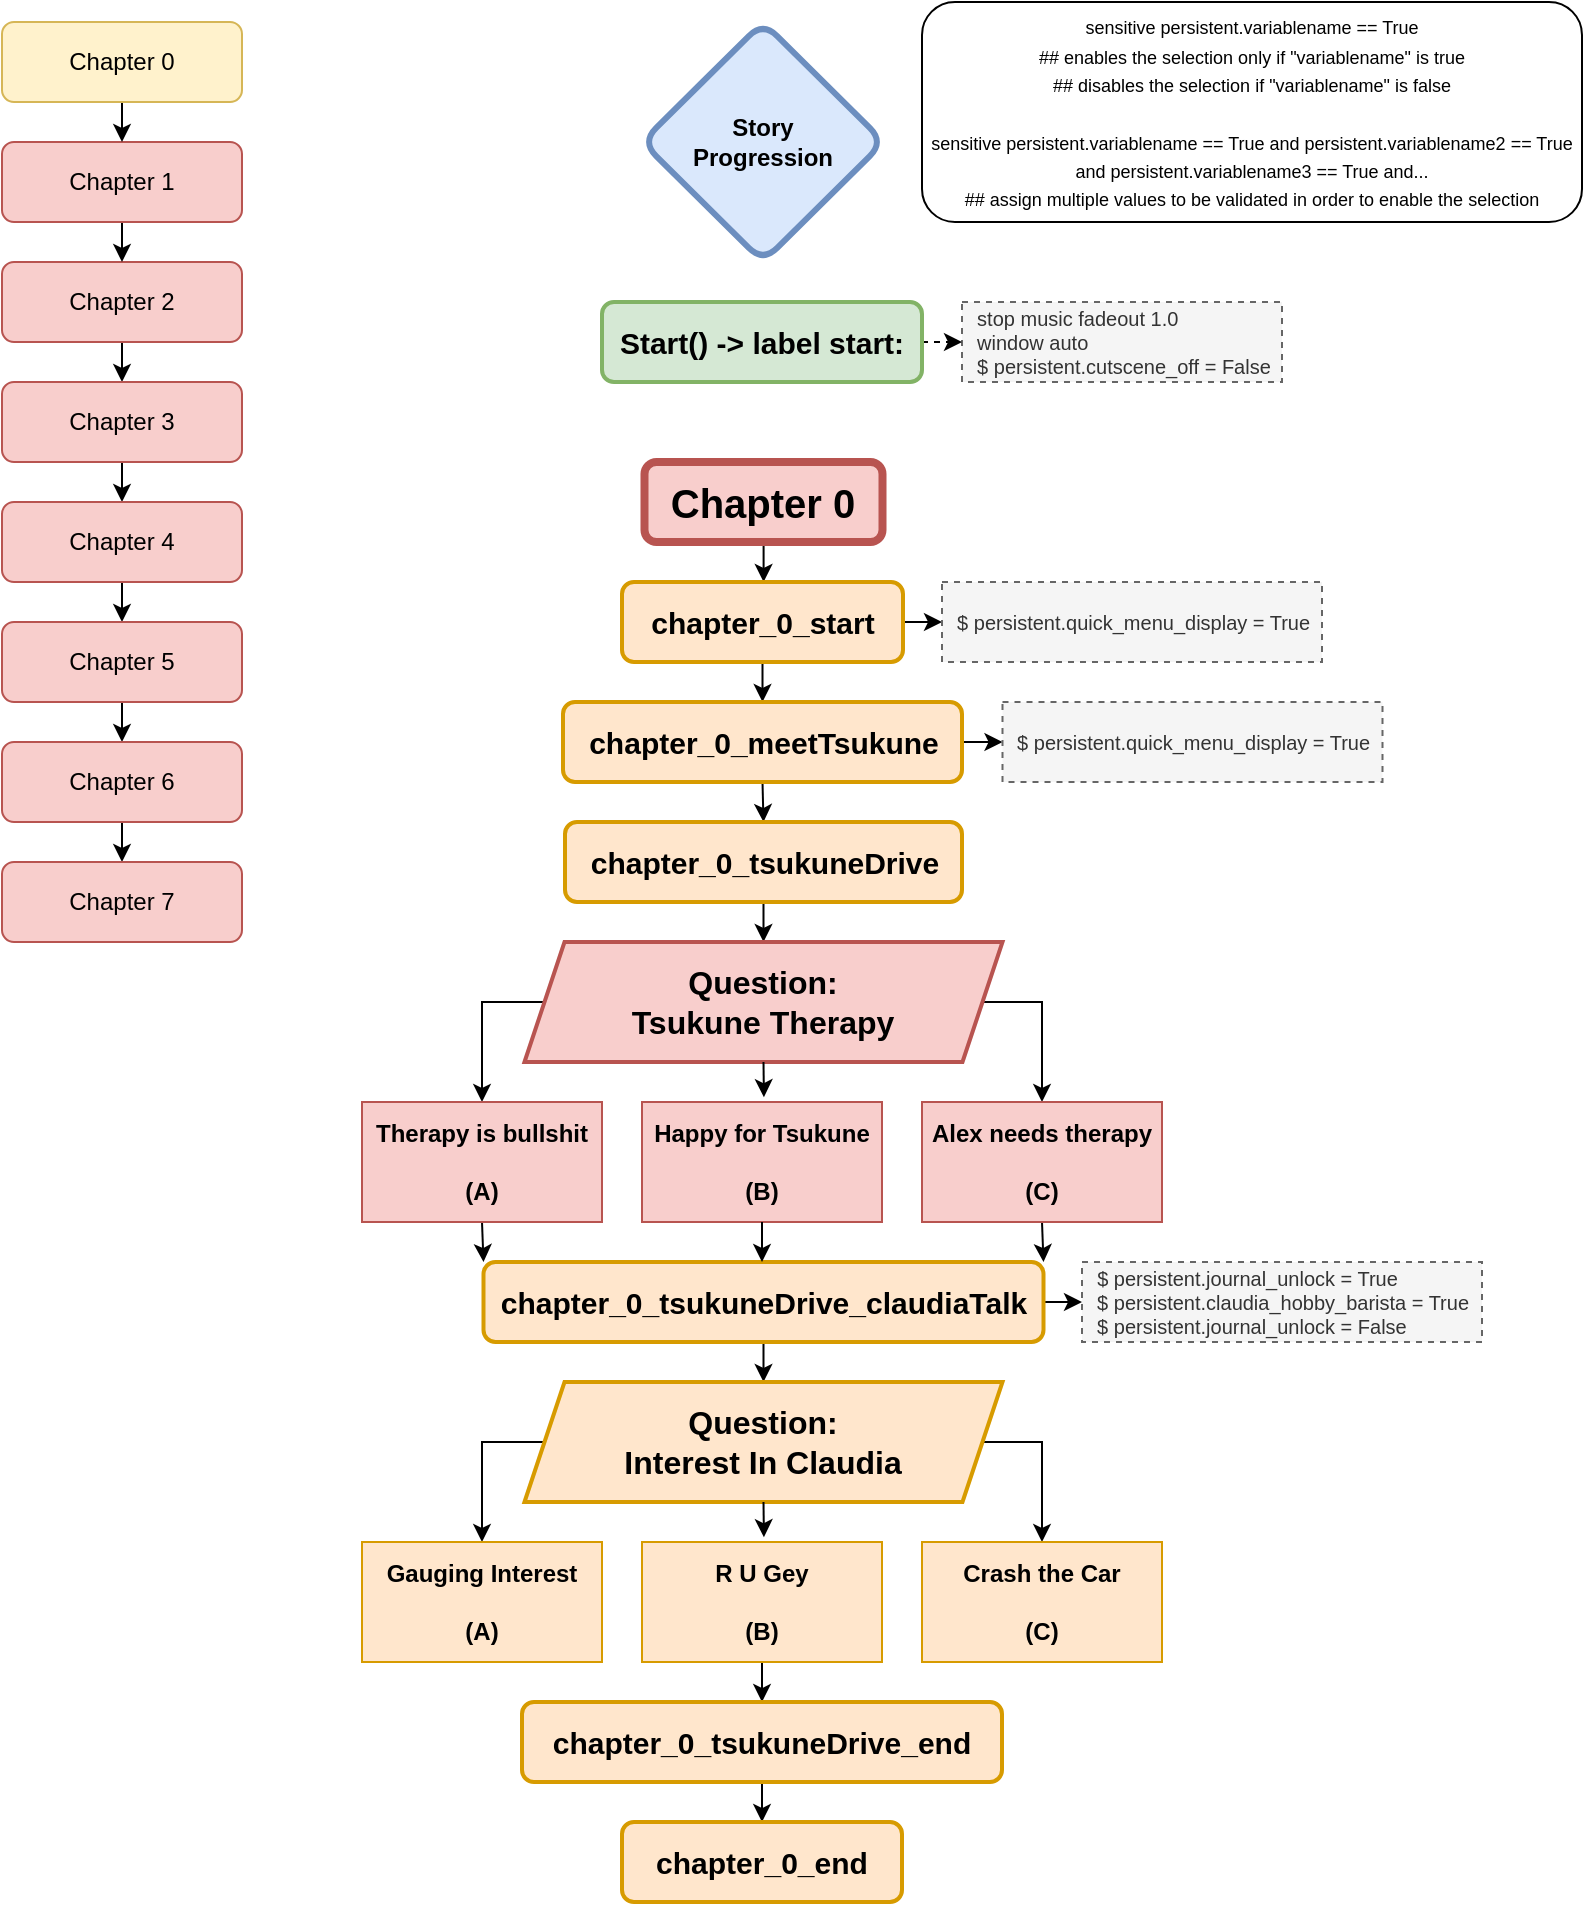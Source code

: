 <mxfile version="26.2.15" pages="2">
  <diagram id="C5RBs43oDa-KdzZeNtuy" name="Story Progression">
    <mxGraphModel dx="258" dy="558" grid="1" gridSize="10" guides="1" tooltips="1" connect="1" arrows="1" fold="1" page="1" pageScale="1" pageWidth="827" pageHeight="1169" math="0" shadow="0">
      <root>
        <mxCell id="WIyWlLk6GJQsqaUBKTNV-0" />
        <mxCell id="WIyWlLk6GJQsqaUBKTNV-1" parent="WIyWlLk6GJQsqaUBKTNV-0" />
        <mxCell id="a7C4wrWiQvOayHZ97LBC-3" value="&lt;div&gt;&lt;span style=&quot;font-size: 9px; background-color: transparent; color: light-dark(rgb(0, 0, 0), rgb(255, 255, 255));&quot;&gt;sensitive persistent.variablename == True&lt;/span&gt;&lt;/div&gt;&lt;div&gt;&lt;font style=&quot;font-size: 9px;&quot;&gt;## enables the selection only if &quot;variablename&quot; is true&lt;br&gt;## disables the selection if &quot;variablename&quot; is false&lt;br&gt;&lt;br&gt;sensitive persistent.variablename == True and persistent.variablename2 == True and persistent.variablename3 == True and...&lt;br&gt;## assign multiple values to be validated in order to enable the selection&lt;/font&gt;&lt;/div&gt;" style="rounded=1;whiteSpace=wrap;html=1;" parent="WIyWlLk6GJQsqaUBKTNV-1" vertex="1">
          <mxGeometry x="480" y="10" width="330" height="110" as="geometry" />
        </mxCell>
        <mxCell id="t5PwKfoNj4lcewj998Gc-20" style="edgeStyle=orthogonalEdgeStyle;rounded=0;orthogonalLoop=1;jettySize=auto;html=1;exitX=0.5;exitY=1;exitDx=0;exitDy=0;entryX=0.5;entryY=0;entryDx=0;entryDy=0;" parent="WIyWlLk6GJQsqaUBKTNV-1" source="t5PwKfoNj4lcewj998Gc-21" target="t5PwKfoNj4lcewj998Gc-28" edge="1">
          <mxGeometry relative="1" as="geometry" />
        </mxCell>
        <mxCell id="t5PwKfoNj4lcewj998Gc-21" value="Chapter 2" style="rounded=1;whiteSpace=wrap;html=1;fontSize=12;glass=0;strokeWidth=1;shadow=0;fillColor=#f8cecc;strokeColor=#b85450;" parent="WIyWlLk6GJQsqaUBKTNV-1" vertex="1">
          <mxGeometry x="20" y="140" width="120" height="40" as="geometry" />
        </mxCell>
        <mxCell id="t5PwKfoNj4lcewj998Gc-22" style="edgeStyle=orthogonalEdgeStyle;rounded=0;orthogonalLoop=1;jettySize=auto;html=1;exitX=0.5;exitY=1;exitDx=0;exitDy=0;entryX=0.5;entryY=0;entryDx=0;entryDy=0;" parent="WIyWlLk6GJQsqaUBKTNV-1" source="t5PwKfoNj4lcewj998Gc-23" target="t5PwKfoNj4lcewj998Gc-21" edge="1">
          <mxGeometry relative="1" as="geometry" />
        </mxCell>
        <mxCell id="t5PwKfoNj4lcewj998Gc-23" value="Chapter 1" style="rounded=1;whiteSpace=wrap;html=1;fontSize=12;glass=0;strokeWidth=1;shadow=0;fillColor=#f8cecc;strokeColor=#b85450;" parent="WIyWlLk6GJQsqaUBKTNV-1" vertex="1">
          <mxGeometry x="20" y="80" width="120" height="40" as="geometry" />
        </mxCell>
        <mxCell id="t5PwKfoNj4lcewj998Gc-24" style="edgeStyle=orthogonalEdgeStyle;rounded=0;orthogonalLoop=1;jettySize=auto;html=1;exitX=0.5;exitY=1;exitDx=0;exitDy=0;entryX=0.5;entryY=0;entryDx=0;entryDy=0;" parent="WIyWlLk6GJQsqaUBKTNV-1" source="t5PwKfoNj4lcewj998Gc-25" target="t5PwKfoNj4lcewj998Gc-23" edge="1">
          <mxGeometry relative="1" as="geometry" />
        </mxCell>
        <mxCell id="t5PwKfoNj4lcewj998Gc-25" value="Chapter 0" style="rounded=1;whiteSpace=wrap;html=1;fontSize=12;glass=0;strokeWidth=1;shadow=0;fillColor=#fff2cc;strokeColor=#d6b656;" parent="WIyWlLk6GJQsqaUBKTNV-1" vertex="1">
          <mxGeometry x="20" y="20" width="120" height="40" as="geometry" />
        </mxCell>
        <mxCell id="t5PwKfoNj4lcewj998Gc-26" value="Story&lt;div&gt;&lt;div&gt;&lt;span style=&quot;background-color: transparent; color: light-dark(rgb(0, 0, 0), rgb(255, 255, 255));&quot;&gt;Progression&lt;/span&gt;&lt;/div&gt;&lt;/div&gt;" style="rhombus;whiteSpace=wrap;html=1;fillColor=#dae8fc;strokeColor=#6c8ebf;perimeterSpacing=10;shadow=0;rounded=1;strokeWidth=3;fontStyle=1" parent="WIyWlLk6GJQsqaUBKTNV-1" vertex="1">
          <mxGeometry x="340" y="20" width="121" height="120" as="geometry" />
        </mxCell>
        <mxCell id="t5PwKfoNj4lcewj998Gc-27" style="edgeStyle=orthogonalEdgeStyle;rounded=0;orthogonalLoop=1;jettySize=auto;html=1;exitX=0.5;exitY=1;exitDx=0;exitDy=0;entryX=0.5;entryY=0;entryDx=0;entryDy=0;" parent="WIyWlLk6GJQsqaUBKTNV-1" source="t5PwKfoNj4lcewj998Gc-28" target="t5PwKfoNj4lcewj998Gc-30" edge="1">
          <mxGeometry relative="1" as="geometry" />
        </mxCell>
        <mxCell id="t5PwKfoNj4lcewj998Gc-28" value="Chapter 3" style="rounded=1;whiteSpace=wrap;html=1;fontSize=12;glass=0;strokeWidth=1;shadow=0;fillColor=#f8cecc;strokeColor=#b85450;" parent="WIyWlLk6GJQsqaUBKTNV-1" vertex="1">
          <mxGeometry x="20" y="200" width="120" height="40" as="geometry" />
        </mxCell>
        <mxCell id="t5PwKfoNj4lcewj998Gc-29" style="edgeStyle=orthogonalEdgeStyle;rounded=0;orthogonalLoop=1;jettySize=auto;html=1;exitX=0.5;exitY=1;exitDx=0;exitDy=0;entryX=0.5;entryY=0;entryDx=0;entryDy=0;" parent="WIyWlLk6GJQsqaUBKTNV-1" source="t5PwKfoNj4lcewj998Gc-30" target="t5PwKfoNj4lcewj998Gc-32" edge="1">
          <mxGeometry relative="1" as="geometry" />
        </mxCell>
        <mxCell id="t5PwKfoNj4lcewj998Gc-30" value="Chapter 4" style="rounded=1;whiteSpace=wrap;html=1;fontSize=12;glass=0;strokeWidth=1;shadow=0;fillColor=#f8cecc;strokeColor=#b85450;" parent="WIyWlLk6GJQsqaUBKTNV-1" vertex="1">
          <mxGeometry x="20" y="260" width="120" height="40" as="geometry" />
        </mxCell>
        <mxCell id="t5PwKfoNj4lcewj998Gc-31" style="edgeStyle=orthogonalEdgeStyle;rounded=0;orthogonalLoop=1;jettySize=auto;html=1;exitX=0.5;exitY=1;exitDx=0;exitDy=0;entryX=0.5;entryY=0;entryDx=0;entryDy=0;" parent="WIyWlLk6GJQsqaUBKTNV-1" source="t5PwKfoNj4lcewj998Gc-32" target="t5PwKfoNj4lcewj998Gc-34" edge="1">
          <mxGeometry relative="1" as="geometry" />
        </mxCell>
        <mxCell id="t5PwKfoNj4lcewj998Gc-32" value="Chapter 5" style="rounded=1;whiteSpace=wrap;html=1;fontSize=12;glass=0;strokeWidth=1;shadow=0;fillColor=#f8cecc;strokeColor=#b85450;" parent="WIyWlLk6GJQsqaUBKTNV-1" vertex="1">
          <mxGeometry x="20" y="320" width="120" height="40" as="geometry" />
        </mxCell>
        <mxCell id="t5PwKfoNj4lcewj998Gc-33" style="edgeStyle=orthogonalEdgeStyle;rounded=0;orthogonalLoop=1;jettySize=auto;html=1;exitX=0.5;exitY=1;exitDx=0;exitDy=0;entryX=0.5;entryY=0;entryDx=0;entryDy=0;" parent="WIyWlLk6GJQsqaUBKTNV-1" source="t5PwKfoNj4lcewj998Gc-34" target="t5PwKfoNj4lcewj998Gc-35" edge="1">
          <mxGeometry relative="1" as="geometry" />
        </mxCell>
        <mxCell id="t5PwKfoNj4lcewj998Gc-34" value="Chapter 6" style="rounded=1;whiteSpace=wrap;html=1;fontSize=12;glass=0;strokeWidth=1;shadow=0;fillColor=#f8cecc;strokeColor=#b85450;" parent="WIyWlLk6GJQsqaUBKTNV-1" vertex="1">
          <mxGeometry x="20" y="380" width="120" height="40" as="geometry" />
        </mxCell>
        <mxCell id="t5PwKfoNj4lcewj998Gc-35" value="Chapter 7" style="rounded=1;whiteSpace=wrap;html=1;fontSize=12;glass=0;strokeWidth=1;shadow=0;fillColor=#f8cecc;strokeColor=#b85450;" parent="WIyWlLk6GJQsqaUBKTNV-1" vertex="1">
          <mxGeometry x="20" y="440" width="120" height="40" as="geometry" />
        </mxCell>
        <mxCell id="t5PwKfoNj4lcewj998Gc-57" value="&amp;nbsp; stop music fadeout 1.0&lt;br&gt;&amp;nbsp; window auto&lt;br&gt;&amp;nbsp; $ persistent.cutscene_off = False" style="rounded=0;whiteSpace=wrap;html=1;dashed=1;fillColor=#f5f5f5;strokeColor=#666666;fontColor=#333333;align=left;fontSize=10;" parent="WIyWlLk6GJQsqaUBKTNV-1" vertex="1">
          <mxGeometry x="500" y="160" width="160" height="40" as="geometry" />
        </mxCell>
        <mxCell id="t5PwKfoNj4lcewj998Gc-62" style="edgeStyle=orthogonalEdgeStyle;rounded=0;orthogonalLoop=1;jettySize=auto;html=1;entryX=0;entryY=0.5;entryDx=0;entryDy=0;curved=0;dashed=1;exitX=1;exitY=0.5;exitDx=0;exitDy=0;" parent="WIyWlLk6GJQsqaUBKTNV-1" source="t5PwKfoNj4lcewj998Gc-69" target="t5PwKfoNj4lcewj998Gc-57" edge="1">
          <mxGeometry relative="1" as="geometry">
            <mxPoint x="490.5" y="150.0" as="sourcePoint" />
          </mxGeometry>
        </mxCell>
        <mxCell id="t5PwKfoNj4lcewj998Gc-68" style="edgeStyle=orthogonalEdgeStyle;rounded=0;orthogonalLoop=1;jettySize=auto;html=1;entryX=0.5;entryY=0;entryDx=0;entryDy=0;" parent="WIyWlLk6GJQsqaUBKTNV-1" source="t5PwKfoNj4lcewj998Gc-65" target="t5PwKfoNj4lcewj998Gc-67" edge="1">
          <mxGeometry relative="1" as="geometry" />
        </mxCell>
        <mxCell id="t5PwKfoNj4lcewj998Gc-65" value="&lt;font style=&quot;font-size: 20px;&quot;&gt;Chapter 0&lt;/font&gt;" style="rounded=1;whiteSpace=wrap;html=1;fontSize=15;glass=0;strokeWidth=4;shadow=0;fillColor=#f8cecc;strokeColor=#b85450;fontStyle=1" parent="WIyWlLk6GJQsqaUBKTNV-1" vertex="1">
          <mxGeometry x="341.25" y="240" width="119" height="40" as="geometry" />
        </mxCell>
        <mxCell id="U5D13geEEuSproZ98-ho-17" style="edgeStyle=orthogonalEdgeStyle;rounded=0;orthogonalLoop=1;jettySize=auto;html=1;exitX=0.5;exitY=1;exitDx=0;exitDy=0;entryX=0.5;entryY=0;entryDx=0;entryDy=0;fillColor=#ffe6cc;strokeColor=light-dark(#000000, #996500);" edge="1" parent="WIyWlLk6GJQsqaUBKTNV-1" source="t5PwKfoNj4lcewj998Gc-67" target="U5D13geEEuSproZ98-ho-16">
          <mxGeometry relative="1" as="geometry" />
        </mxCell>
        <mxCell id="U5D13geEEuSproZ98-ho-24" style="edgeStyle=orthogonalEdgeStyle;rounded=0;orthogonalLoop=1;jettySize=auto;html=1;exitX=1;exitY=0.5;exitDx=0;exitDy=0;entryX=0;entryY=0.5;entryDx=0;entryDy=0;" edge="1" parent="WIyWlLk6GJQsqaUBKTNV-1" source="t5PwKfoNj4lcewj998Gc-67" target="U5D13geEEuSproZ98-ho-23">
          <mxGeometry relative="1" as="geometry" />
        </mxCell>
        <mxCell id="t5PwKfoNj4lcewj998Gc-67" value="&lt;div&gt;&lt;span style=&quot;background-color: transparent; color: light-dark(rgb(0, 0, 0), rgb(255, 255, 255));&quot;&gt;chapter_0_start&lt;/span&gt;&lt;/div&gt;" style="rounded=1;whiteSpace=wrap;html=1;fontSize=15;glass=0;strokeWidth=2;shadow=0;fillColor=#ffe6cc;strokeColor=#d79b00;fontStyle=1" parent="WIyWlLk6GJQsqaUBKTNV-1" vertex="1">
          <mxGeometry x="330" y="300" width="140.5" height="40" as="geometry" />
        </mxCell>
        <mxCell id="t5PwKfoNj4lcewj998Gc-69" value="Start() -&amp;gt; label start:" style="rounded=1;whiteSpace=wrap;html=1;fontSize=15;glass=0;strokeWidth=2;shadow=0;fillColor=#d5e8d4;strokeColor=#82b366;fontStyle=1" parent="WIyWlLk6GJQsqaUBKTNV-1" vertex="1">
          <mxGeometry x="320" y="160" width="160" height="40" as="geometry" />
        </mxCell>
        <mxCell id="U5D13geEEuSproZ98-ho-20" style="edgeStyle=orthogonalEdgeStyle;rounded=0;orthogonalLoop=1;jettySize=auto;html=1;exitX=0.5;exitY=1;exitDx=0;exitDy=0;entryX=0.5;entryY=0;entryDx=0;entryDy=0;fillColor=#ffe6cc;strokeColor=light-dark(#000000, #996500);" edge="1" parent="WIyWlLk6GJQsqaUBKTNV-1" source="U5D13geEEuSproZ98-ho-16" target="U5D13geEEuSproZ98-ho-18">
          <mxGeometry relative="1" as="geometry" />
        </mxCell>
        <mxCell id="U5D13geEEuSproZ98-ho-26" style="edgeStyle=orthogonalEdgeStyle;rounded=0;orthogonalLoop=1;jettySize=auto;html=1;exitX=1;exitY=0.5;exitDx=0;exitDy=0;entryX=0;entryY=0.5;entryDx=0;entryDy=0;" edge="1" parent="WIyWlLk6GJQsqaUBKTNV-1" source="U5D13geEEuSproZ98-ho-16" target="U5D13geEEuSproZ98-ho-25">
          <mxGeometry relative="1" as="geometry" />
        </mxCell>
        <mxCell id="U5D13geEEuSproZ98-ho-16" value="chapter_0_meetTsukune" style="rounded=1;whiteSpace=wrap;html=1;fontSize=15;glass=0;strokeWidth=2;shadow=0;fillColor=#ffe6cc;strokeColor=#d79b00;fontStyle=1" vertex="1" parent="WIyWlLk6GJQsqaUBKTNV-1">
          <mxGeometry x="300.5" y="360" width="199.5" height="40" as="geometry" />
        </mxCell>
        <mxCell id="U5D13geEEuSproZ98-ho-22" style="edgeStyle=orthogonalEdgeStyle;rounded=0;orthogonalLoop=1;jettySize=auto;html=1;exitX=0.5;exitY=1;exitDx=0;exitDy=0;entryX=0.5;entryY=0;entryDx=0;entryDy=0;" edge="1" parent="WIyWlLk6GJQsqaUBKTNV-1" source="U5D13geEEuSproZ98-ho-18" target="U5D13geEEuSproZ98-ho-21">
          <mxGeometry relative="1" as="geometry" />
        </mxCell>
        <mxCell id="U5D13geEEuSproZ98-ho-18" value="&lt;div&gt;&lt;span style=&quot;background-color: transparent; color: light-dark(rgb(0, 0, 0), rgb(255, 255, 255));&quot;&gt;chapter_0_tsukuneDrive&lt;/span&gt;&lt;/div&gt;" style="rounded=1;whiteSpace=wrap;html=1;fontSize=15;glass=0;strokeWidth=2;shadow=0;fillColor=#ffe6cc;strokeColor=#d79b00;fontStyle=1" vertex="1" parent="WIyWlLk6GJQsqaUBKTNV-1">
          <mxGeometry x="301.5" y="420" width="198.5" height="40" as="geometry" />
        </mxCell>
        <mxCell id="U5D13geEEuSproZ98-ho-31" style="edgeStyle=orthogonalEdgeStyle;rounded=0;orthogonalLoop=1;jettySize=auto;html=1;exitX=1;exitY=0.5;exitDx=0;exitDy=0;entryX=0.5;entryY=0;entryDx=0;entryDy=0;" edge="1" parent="WIyWlLk6GJQsqaUBKTNV-1" source="U5D13geEEuSproZ98-ho-21" target="U5D13geEEuSproZ98-ho-28">
          <mxGeometry relative="1" as="geometry">
            <mxPoint x="540" y="550" as="targetPoint" />
            <Array as="points">
              <mxPoint x="540" y="510" />
            </Array>
          </mxGeometry>
        </mxCell>
        <mxCell id="U5D13geEEuSproZ98-ho-33" style="edgeStyle=orthogonalEdgeStyle;rounded=0;orthogonalLoop=1;jettySize=auto;html=1;exitX=0;exitY=0.5;exitDx=0;exitDy=0;entryX=0.5;entryY=0;entryDx=0;entryDy=0;" edge="1" parent="WIyWlLk6GJQsqaUBKTNV-1" source="U5D13geEEuSproZ98-ho-21" target="U5D13geEEuSproZ98-ho-27">
          <mxGeometry relative="1" as="geometry">
            <mxPoint x="260" y="550" as="targetPoint" />
            <Array as="points">
              <mxPoint x="260" y="510" />
            </Array>
          </mxGeometry>
        </mxCell>
        <mxCell id="U5D13geEEuSproZ98-ho-21" value="&lt;b&gt;&lt;font&gt;Question:&lt;br&gt;Tsukune Therapy&lt;/font&gt;&lt;/b&gt;" style="shape=parallelogram;perimeter=parallelogramPerimeter;whiteSpace=wrap;html=1;fixedSize=1;fillColor=#f8cecc;strokeColor=#b85450;strokeWidth=2;fontSize=16;" vertex="1" parent="WIyWlLk6GJQsqaUBKTNV-1">
          <mxGeometry x="281.25" y="480" width="239" height="60" as="geometry" />
        </mxCell>
        <mxCell id="U5D13geEEuSproZ98-ho-23" value="&amp;nbsp;&amp;nbsp;$ persistent.quick_menu_display = True" style="rounded=0;whiteSpace=wrap;html=1;dashed=1;fillColor=#f5f5f5;strokeColor=#666666;fontColor=#333333;align=left;fontSize=10;" vertex="1" parent="WIyWlLk6GJQsqaUBKTNV-1">
          <mxGeometry x="490" y="300" width="190" height="40" as="geometry" />
        </mxCell>
        <mxCell id="U5D13geEEuSproZ98-ho-25" value="&amp;nbsp;&amp;nbsp;$ persistent.quick_menu_display = True" style="rounded=0;whiteSpace=wrap;html=1;dashed=1;fillColor=#f5f5f5;strokeColor=#666666;fontColor=#333333;align=left;fontSize=10;" vertex="1" parent="WIyWlLk6GJQsqaUBKTNV-1">
          <mxGeometry x="520.25" y="360" width="190" height="40" as="geometry" />
        </mxCell>
        <mxCell id="U5D13geEEuSproZ98-ho-35" style="edgeStyle=orthogonalEdgeStyle;rounded=0;orthogonalLoop=1;jettySize=auto;html=1;exitX=0.5;exitY=1;exitDx=0;exitDy=0;entryX=0;entryY=0;entryDx=0;entryDy=0;" edge="1" parent="WIyWlLk6GJQsqaUBKTNV-1" source="U5D13geEEuSproZ98-ho-27" target="U5D13geEEuSproZ98-ho-34">
          <mxGeometry relative="1" as="geometry" />
        </mxCell>
        <mxCell id="U5D13geEEuSproZ98-ho-27" value="Therapy is bullshit&lt;br&gt;&lt;br&gt;&lt;div&gt;(A)&lt;/div&gt;" style="rounded=0;whiteSpace=wrap;html=1;fillColor=#f8cecc;strokeColor=#b85450;fontStyle=1" vertex="1" parent="WIyWlLk6GJQsqaUBKTNV-1">
          <mxGeometry x="200" y="560" width="120" height="60" as="geometry" />
        </mxCell>
        <mxCell id="U5D13geEEuSproZ98-ho-37" style="edgeStyle=orthogonalEdgeStyle;rounded=0;orthogonalLoop=1;jettySize=auto;html=1;exitX=0.5;exitY=1;exitDx=0;exitDy=0;entryX=1;entryY=0;entryDx=0;entryDy=0;" edge="1" parent="WIyWlLk6GJQsqaUBKTNV-1" source="U5D13geEEuSproZ98-ho-28" target="U5D13geEEuSproZ98-ho-34">
          <mxGeometry relative="1" as="geometry" />
        </mxCell>
        <mxCell id="U5D13geEEuSproZ98-ho-28" value="Alex needs therapy&lt;br&gt;&lt;br&gt;&lt;div&gt;(C)&lt;/div&gt;" style="rounded=0;whiteSpace=wrap;html=1;fillColor=#f8cecc;strokeColor=#b85450;fontStyle=1" vertex="1" parent="WIyWlLk6GJQsqaUBKTNV-1">
          <mxGeometry x="480" y="560" width="120" height="60" as="geometry" />
        </mxCell>
        <mxCell id="U5D13geEEuSproZ98-ho-29" value="Happy for Tsukune&lt;br&gt;&lt;br&gt;&lt;div&gt;(B)&lt;/div&gt;" style="rounded=0;whiteSpace=wrap;html=1;fillColor=#f8cecc;strokeColor=#b85450;fontStyle=1" vertex="1" parent="WIyWlLk6GJQsqaUBKTNV-1">
          <mxGeometry x="340" y="560" width="120" height="60" as="geometry" />
        </mxCell>
        <mxCell id="U5D13geEEuSproZ98-ho-32" style="edgeStyle=orthogonalEdgeStyle;rounded=0;orthogonalLoop=1;jettySize=auto;html=1;exitX=0.5;exitY=1;exitDx=0;exitDy=0;entryX=0.508;entryY=-0.04;entryDx=0;entryDy=0;entryPerimeter=0;fontStyle=1" edge="1" parent="WIyWlLk6GJQsqaUBKTNV-1" source="U5D13geEEuSproZ98-ho-21" target="U5D13geEEuSproZ98-ho-29">
          <mxGeometry relative="1" as="geometry" />
        </mxCell>
        <mxCell id="U5D13geEEuSproZ98-ho-41" style="edgeStyle=orthogonalEdgeStyle;rounded=0;orthogonalLoop=1;jettySize=auto;html=1;exitX=1;exitY=0.5;exitDx=0;exitDy=0;entryX=0;entryY=0.5;entryDx=0;entryDy=0;" edge="1" parent="WIyWlLk6GJQsqaUBKTNV-1" source="U5D13geEEuSproZ98-ho-34" target="U5D13geEEuSproZ98-ho-39">
          <mxGeometry relative="1" as="geometry" />
        </mxCell>
        <mxCell id="vF0wNgT5Vav5AlTbMjVH-8" style="edgeStyle=orthogonalEdgeStyle;rounded=0;orthogonalLoop=1;jettySize=auto;html=1;exitX=0.5;exitY=1;exitDx=0;exitDy=0;entryX=0.5;entryY=0;entryDx=0;entryDy=0;" edge="1" parent="WIyWlLk6GJQsqaUBKTNV-1" source="U5D13geEEuSproZ98-ho-34" target="vF0wNgT5Vav5AlTbMjVH-2">
          <mxGeometry relative="1" as="geometry" />
        </mxCell>
        <mxCell id="U5D13geEEuSproZ98-ho-34" value="chapter_0_tsukuneDrive_claudiaTalk" style="rounded=1;whiteSpace=wrap;html=1;fontSize=15;glass=0;strokeWidth=2;shadow=0;fillColor=#ffe6cc;strokeColor=#d79b00;fontStyle=1" vertex="1" parent="WIyWlLk6GJQsqaUBKTNV-1">
          <mxGeometry x="260.75" y="640" width="280" height="40" as="geometry" />
        </mxCell>
        <mxCell id="U5D13geEEuSproZ98-ho-36" style="edgeStyle=orthogonalEdgeStyle;rounded=0;orthogonalLoop=1;jettySize=auto;html=1;exitX=0.5;exitY=1;exitDx=0;exitDy=0;" edge="1" parent="WIyWlLk6GJQsqaUBKTNV-1" source="U5D13geEEuSproZ98-ho-29">
          <mxGeometry relative="1" as="geometry">
            <mxPoint x="400" y="640" as="targetPoint" />
          </mxGeometry>
        </mxCell>
        <mxCell id="U5D13geEEuSproZ98-ho-39" value="&amp;nbsp;&amp;nbsp;&lt;span style=&quot;background-color: transparent;&quot;&gt;$ persistent.journal_unlock = True&lt;/span&gt;&lt;div&gt;&amp;nbsp; $ persistent.claudia_hobby_barista = True&lt;/div&gt;&lt;div&gt;&amp;nbsp; $ persistent.journal_unlock = False&lt;/div&gt;" style="rounded=0;whiteSpace=wrap;html=1;dashed=1;fillColor=#f5f5f5;strokeColor=#666666;fontColor=#333333;align=left;fontSize=10;" vertex="1" parent="WIyWlLk6GJQsqaUBKTNV-1">
          <mxGeometry x="560" y="640" width="200" height="40" as="geometry" />
        </mxCell>
        <mxCell id="vF0wNgT5Vav5AlTbMjVH-0" style="edgeStyle=orthogonalEdgeStyle;rounded=0;orthogonalLoop=1;jettySize=auto;html=1;exitX=1;exitY=0.5;exitDx=0;exitDy=0;entryX=0.5;entryY=0;entryDx=0;entryDy=0;fillColor=#ffe6cc;strokeColor=#000000;" edge="1" parent="WIyWlLk6GJQsqaUBKTNV-1" source="vF0wNgT5Vav5AlTbMjVH-2" target="vF0wNgT5Vav5AlTbMjVH-4">
          <mxGeometry relative="1" as="geometry">
            <mxPoint x="540" y="770" as="targetPoint" />
            <Array as="points">
              <mxPoint x="540" y="730" />
            </Array>
          </mxGeometry>
        </mxCell>
        <mxCell id="vF0wNgT5Vav5AlTbMjVH-1" style="edgeStyle=orthogonalEdgeStyle;rounded=0;orthogonalLoop=1;jettySize=auto;html=1;exitX=0;exitY=0.5;exitDx=0;exitDy=0;entryX=0.5;entryY=0;entryDx=0;entryDy=0;fillColor=#ffe6cc;strokeColor=#000000;" edge="1" parent="WIyWlLk6GJQsqaUBKTNV-1" source="vF0wNgT5Vav5AlTbMjVH-2" target="vF0wNgT5Vav5AlTbMjVH-3">
          <mxGeometry relative="1" as="geometry">
            <mxPoint x="260" y="770" as="targetPoint" />
            <Array as="points">
              <mxPoint x="260" y="730" />
            </Array>
          </mxGeometry>
        </mxCell>
        <mxCell id="vF0wNgT5Vav5AlTbMjVH-2" value="&lt;font style=&quot;&quot;&gt;&lt;b&gt;Question:&lt;/b&gt;&lt;br&gt;&lt;b&gt;Interest In Claudia&lt;/b&gt;&lt;/font&gt;" style="shape=parallelogram;perimeter=parallelogramPerimeter;whiteSpace=wrap;html=1;fixedSize=1;fillColor=#ffe6cc;strokeColor=#d79b00;strokeWidth=2;fontSize=16;" vertex="1" parent="WIyWlLk6GJQsqaUBKTNV-1">
          <mxGeometry x="281.25" y="700" width="239" height="60" as="geometry" />
        </mxCell>
        <mxCell id="vF0wNgT5Vav5AlTbMjVH-3" value="Gauging Interest&lt;br&gt;&lt;div&gt;&lt;br&gt;(A)&lt;/div&gt;" style="rounded=0;whiteSpace=wrap;html=1;fillColor=#ffe6cc;strokeColor=#d79b00;fontStyle=1" vertex="1" parent="WIyWlLk6GJQsqaUBKTNV-1">
          <mxGeometry x="200" y="780" width="120" height="60" as="geometry" />
        </mxCell>
        <mxCell id="vF0wNgT5Vav5AlTbMjVH-4" value="Crash the Car&lt;br&gt;&lt;br&gt;&lt;div&gt;(C)&lt;/div&gt;" style="rounded=0;whiteSpace=wrap;html=1;fillColor=#ffe6cc;strokeColor=#d79b00;fontStyle=1" vertex="1" parent="WIyWlLk6GJQsqaUBKTNV-1">
          <mxGeometry x="480" y="780" width="120" height="60" as="geometry" />
        </mxCell>
        <mxCell id="vF0wNgT5Vav5AlTbMjVH-11" style="edgeStyle=orthogonalEdgeStyle;rounded=0;orthogonalLoop=1;jettySize=auto;html=1;exitX=0.5;exitY=1;exitDx=0;exitDy=0;entryX=0.5;entryY=0;entryDx=0;entryDy=0;" edge="1" parent="WIyWlLk6GJQsqaUBKTNV-1" source="vF0wNgT5Vav5AlTbMjVH-5" target="vF0wNgT5Vav5AlTbMjVH-10">
          <mxGeometry relative="1" as="geometry" />
        </mxCell>
        <mxCell id="vF0wNgT5Vav5AlTbMjVH-5" value="R U Gey&lt;br&gt;&lt;br&gt;&lt;div&gt;(B)&lt;/div&gt;" style="rounded=0;whiteSpace=wrap;html=1;fillColor=#ffe6cc;strokeColor=#d79b00;fontStyle=1" vertex="1" parent="WIyWlLk6GJQsqaUBKTNV-1">
          <mxGeometry x="340" y="780" width="120" height="60" as="geometry" />
        </mxCell>
        <mxCell id="vF0wNgT5Vav5AlTbMjVH-6" style="edgeStyle=orthogonalEdgeStyle;rounded=0;orthogonalLoop=1;jettySize=auto;html=1;exitX=0.5;exitY=1;exitDx=0;exitDy=0;entryX=0.508;entryY=-0.04;entryDx=0;entryDy=0;entryPerimeter=0;fontStyle=1;fillColor=#ffe6cc;strokeColor=#000000;" edge="1" parent="WIyWlLk6GJQsqaUBKTNV-1" source="vF0wNgT5Vav5AlTbMjVH-2" target="vF0wNgT5Vav5AlTbMjVH-5">
          <mxGeometry relative="1" as="geometry" />
        </mxCell>
        <mxCell id="vF0wNgT5Vav5AlTbMjVH-13" style="edgeStyle=orthogonalEdgeStyle;rounded=0;orthogonalLoop=1;jettySize=auto;html=1;exitX=0.5;exitY=1;exitDx=0;exitDy=0;entryX=0.5;entryY=0;entryDx=0;entryDy=0;" edge="1" parent="WIyWlLk6GJQsqaUBKTNV-1" source="vF0wNgT5Vav5AlTbMjVH-10" target="vF0wNgT5Vav5AlTbMjVH-12">
          <mxGeometry relative="1" as="geometry" />
        </mxCell>
        <mxCell id="vF0wNgT5Vav5AlTbMjVH-10" value="chapter_0_tsukuneDrive_end" style="rounded=1;whiteSpace=wrap;html=1;fontSize=15;glass=0;strokeWidth=2;shadow=0;fillColor=#ffe6cc;strokeColor=#d79b00;fontStyle=1" vertex="1" parent="WIyWlLk6GJQsqaUBKTNV-1">
          <mxGeometry x="280" y="860" width="240" height="40" as="geometry" />
        </mxCell>
        <mxCell id="vF0wNgT5Vav5AlTbMjVH-12" value="chapter_0_end" style="rounded=1;whiteSpace=wrap;html=1;fontSize=15;glass=0;strokeWidth=2;shadow=0;fillColor=#ffe6cc;strokeColor=#d79b00;fontStyle=1" vertex="1" parent="WIyWlLk6GJQsqaUBKTNV-1">
          <mxGeometry x="330" y="920" width="140" height="40" as="geometry" />
        </mxCell>
      </root>
    </mxGraphModel>
  </diagram>
  <diagram id="fBYd23w8B7kavNvezD_V" name="Character Interests">
    <mxGraphModel dx="-286" dy="1216" grid="1" gridSize="10" guides="1" tooltips="1" connect="1" arrows="1" fold="1" page="1" pageScale="1" pageWidth="850" pageHeight="1100" math="0" shadow="0">
      <root>
        <mxCell id="0" />
        <mxCell id="1" parent="0" />
        <mxCell id="al91VbrNXtHD3-wN2hNc-1" value="Character&lt;br&gt;Interests" style="rhombus;whiteSpace=wrap;html=1;fillColor=#dae8fc;strokeColor=#6c8ebf;perimeterSpacing=10;shadow=0;rounded=1;strokeWidth=3;fontStyle=1" vertex="1" parent="1">
          <mxGeometry x="1069.5" y="20" width="121" height="120" as="geometry" />
        </mxCell>
        <mxCell id="al91VbrNXtHD3-wN2hNc-2" value="Alex" style="rounded=1;whiteSpace=wrap;html=1;fontSize=15;glass=0;strokeWidth=2;shadow=0;fillColor=#f8cecc;strokeColor=#b85450;fontStyle=1" vertex="1" parent="1">
          <mxGeometry x="870" y="170" width="160" height="40" as="geometry" />
        </mxCell>
        <mxCell id="al91VbrNXtHD3-wN2hNc-3" value="Claudia" style="rounded=1;whiteSpace=wrap;html=1;fontSize=15;glass=0;strokeWidth=2;shadow=0;fillColor=#f8cecc;strokeColor=#b85450;fontStyle=1" vertex="1" parent="1">
          <mxGeometry x="1050" y="170" width="160" height="40" as="geometry" />
        </mxCell>
        <mxCell id="al91VbrNXtHD3-wN2hNc-4" value="Tsukune" style="rounded=1;whiteSpace=wrap;html=1;fontSize=15;glass=0;strokeWidth=2;shadow=0;fillColor=#f8cecc;strokeColor=#b85450;fontStyle=1" vertex="1" parent="1">
          <mxGeometry x="1230" y="170" width="160" height="40" as="geometry" />
        </mxCell>
        <mxCell id="al91VbrNXtHD3-wN2hNc-5" value="Photography Hobby" style="rounded=1;whiteSpace=wrap;html=1;fontSize=12;glass=0;strokeWidth=1;shadow=0;fillColor=#f8cecc;strokeColor=#b85450;" vertex="1" parent="1">
          <mxGeometry x="880" y="230" width="140" height="40" as="geometry" />
        </mxCell>
        <mxCell id="al91VbrNXtHD3-wN2hNc-6" value="Athletic (jogging)" style="rounded=1;whiteSpace=wrap;html=1;fontSize=12;glass=0;strokeWidth=1;shadow=0;fillColor=#f8cecc;strokeColor=#b85450;" vertex="1" parent="1">
          <mxGeometry x="1060" y="230" width="140" height="40" as="geometry" />
        </mxCell>
        <mxCell id="al91VbrNXtHD3-wN2hNc-7" value="Concerts" style="rounded=1;whiteSpace=wrap;html=1;fontSize=12;glass=0;strokeWidth=1;shadow=0;fillColor=#f8cecc;strokeColor=#b85450;" vertex="1" parent="1">
          <mxGeometry x="1240" y="230" width="140" height="40" as="geometry" />
        </mxCell>
        <mxCell id="al91VbrNXtHD3-wN2hNc-8" value="Hard time identifying emotions" style="rounded=1;whiteSpace=wrap;html=1;fontSize=12;glass=0;strokeWidth=1;shadow=0;fillColor=#f8cecc;strokeColor=#b85450;" vertex="1" parent="1">
          <mxGeometry x="880" y="290" width="140" height="40" as="geometry" />
        </mxCell>
        <mxCell id="al91VbrNXtHD3-wN2hNc-9" value="Depression" style="rounded=1;whiteSpace=wrap;html=1;fontSize=12;glass=0;strokeWidth=1;shadow=0;fillColor=#f8cecc;strokeColor=#b85450;" vertex="1" parent="1">
          <mxGeometry x="880" y="350" width="140" height="40" as="geometry" />
        </mxCell>
        <mxCell id="al91VbrNXtHD3-wN2hNc-10" value="Barista" style="rounded=1;whiteSpace=wrap;html=1;fontSize=12;glass=0;strokeWidth=1;shadow=0;fillColor=#f8cecc;strokeColor=#b85450;" vertex="1" parent="1">
          <mxGeometry x="1060" y="290" width="140" height="40" as="geometry" />
        </mxCell>
        <mxCell id="al91VbrNXtHD3-wN2hNc-11" value="Has barista blog" style="rounded=1;whiteSpace=wrap;html=1;fontSize=12;glass=0;strokeWidth=1;shadow=0;fillColor=#f8cecc;strokeColor=#b85450;" vertex="1" parent="1">
          <mxGeometry x="1060" y="350" width="140" height="40" as="geometry" />
        </mxCell>
        <mxCell id="al91VbrNXtHD3-wN2hNc-12" value="Experiments with arts:&lt;br&gt;Pottery date&lt;span style=&quot;background-color: transparent; color: light-dark(rgb(0, 0, 0), rgb(255, 255, 255));&quot;&gt;&amp;nbsp;(?)&lt;/span&gt;&lt;div&gt;Art date (?)&lt;/div&gt;" style="rounded=1;whiteSpace=wrap;html=1;fontSize=12;glass=0;strokeWidth=1;shadow=0;fillColor=#f8cecc;strokeColor=#b85450;" vertex="1" parent="1">
          <mxGeometry x="1060" y="410" width="140" height="60" as="geometry" />
        </mxCell>
        <mxCell id="al91VbrNXtHD3-wN2hNc-13" value="Comic Books&lt;br&gt;&quot;The&amp;nbsp;&lt;span style=&quot;background-color: transparent; color: light-dark(rgb(0, 0, 0), rgb(255, 255, 255));&quot;&gt;Iron Turtle&quot;&lt;/span&gt;" style="rounded=1;whiteSpace=wrap;html=1;fontSize=12;glass=0;strokeWidth=1;shadow=0;fillColor=#f8cecc;strokeColor=#b85450;" vertex="1" parent="1">
          <mxGeometry x="1240" y="290" width="140" height="40" as="geometry" />
        </mxCell>
        <mxCell id="al91VbrNXtHD3-wN2hNc-14" value="Working on building confidence" style="rounded=1;whiteSpace=wrap;html=1;fontSize=12;glass=0;strokeWidth=1;shadow=0;fillColor=#f8cecc;strokeColor=#b85450;" vertex="1" parent="1">
          <mxGeometry x="1240" y="350" width="140" height="40" as="geometry" />
        </mxCell>
        <mxCell id="al91VbrNXtHD3-wN2hNc-15" value="Goes to therapy" style="rounded=1;whiteSpace=wrap;html=1;fontSize=12;glass=0;strokeWidth=1;shadow=0;fillColor=#f8cecc;strokeColor=#b85450;" vertex="1" parent="1">
          <mxGeometry x="1240" y="410" width="140" height="40" as="geometry" />
        </mxCell>
      </root>
    </mxGraphModel>
  </diagram>
</mxfile>

